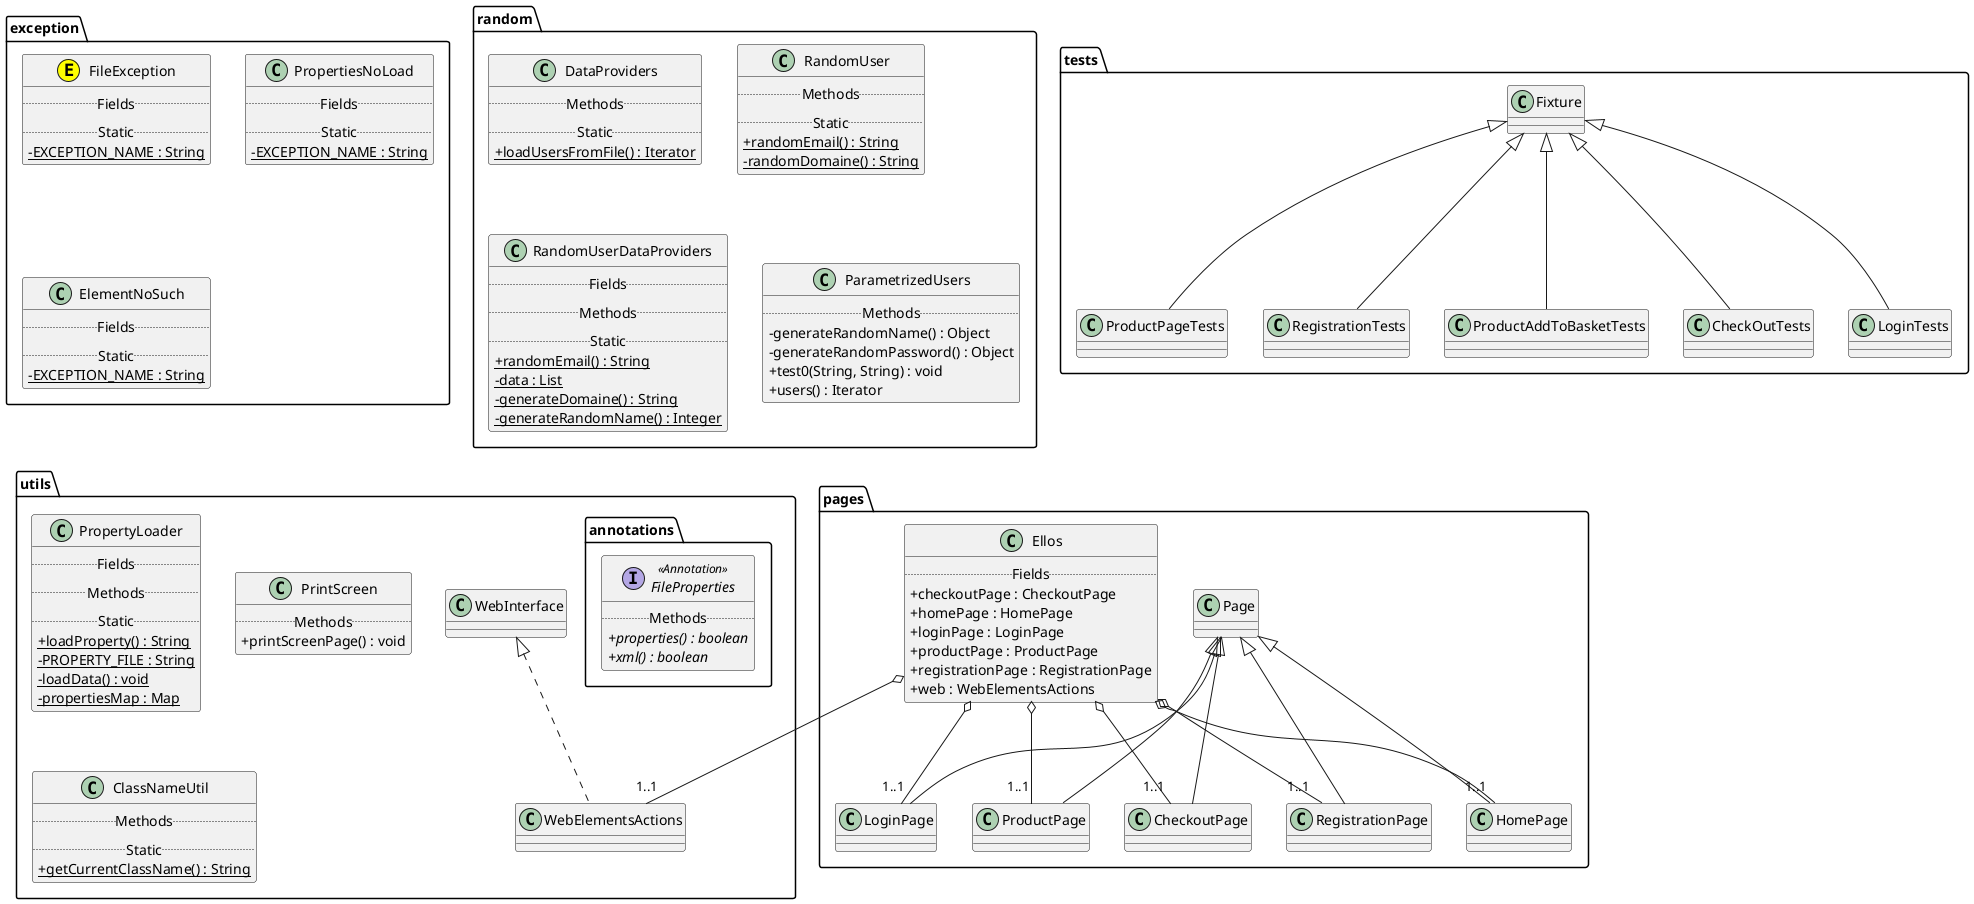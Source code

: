 @startuml
top to bottom direction
skinparam headerFontSize 30
skinparam headerFontStyle bold
skinparam classAttributeIconSize 0
scale 1.0
package exception {
class exception.FileException << (E,yellow) >>  {
.. Fields  ..
.. Static ..
- {static} EXCEPTION_NAME : String
}
class exception.PropertiesNoLoad {
.. Fields  ..
.. Static ..
- {static} EXCEPTION_NAME : String
}
class exception.ElementNoSuch {
.. Fields  ..
.. Static ..
- {static} EXCEPTION_NAME : String
}

}
package pages {
class pages.Ellos {
.. Fields  ..
+checkoutPage : CheckoutPage
+homePage : HomePage
+loginPage : LoginPage
+productPage : ProductPage
+registrationPage : RegistrationPage
+web : WebElementsActions
}

}
package random {
class random.DataProviders {
.. Methods ..
.. Static ..
+ {static} loadUsersFromFile() : Iterator
}
class random.RandomUser {
.. Methods ..
.. Static ..
+ {static} randomEmail() : String
- {static} randomDomaine() : String
}
class random.RandomUserDataProviders {
.. Fields  ..
.. Methods ..
.. Static ..
+ {static} randomEmail() : String
- {static} data : List
- {static} generateDomaine() : String
- {static} generateRandomName() : Integer
}
class random.ParametrizedUsers {
.. Methods ..
-generateRandomName() : Object
-generateRandomPassword() : Object
+test0(String, String) : void
+users() : Iterator
}

}
package utils {
class utils.PropertyLoader {
.. Fields  ..
.. Methods ..
.. Static ..
+ {static} loadProperty() : String
- {static} PROPERTY_FILE : String
- {static} loadData() : void
- {static} propertiesMap : Map
}
class utils.PrintScreen {
.. Methods ..
+printScreenPage() : void
}
interface annotations.FileProperties  <<Annotation>>  {
.. Methods ..
+ {abstract} properties() : boolean
+ {abstract} xml() : boolean
}
class utils.ClassNameUtil {
.. Methods ..
.. Static ..
+ {static} getCurrentClassName() : String
}

}
tests.Fixture <|-- tests.LoginTests
tests.Fixture <|-- tests.ProductPageTests
pages.Page <|-- pages.RegistrationPage
pages.Page <|-- pages.HomePage
pages.Ellos o-- "1..1" utils.WebElementsActions
pages.Ellos o-- "1..1" pages.HomePage
pages.Ellos o-- "1..1" pages.LoginPage
pages.Ellos o-- "1..1" pages.ProductPage
pages.Ellos o-- "1..1" pages.CheckoutPage
pages.Ellos o-- "1..1" pages.RegistrationPage
tests.Fixture <|-- tests.RegistrationTests
tests.Fixture <|-- tests.ProductAddToBasketTests
pages.Page <|-- pages.CheckoutPage
pages.Page <|-- pages.ProductPage
utils.WebInterface <|.. utils.WebElementsActions
pages.Page <|-- pages.LoginPage
tests.Fixture <|-- tests.CheckOutTests
@enduml

